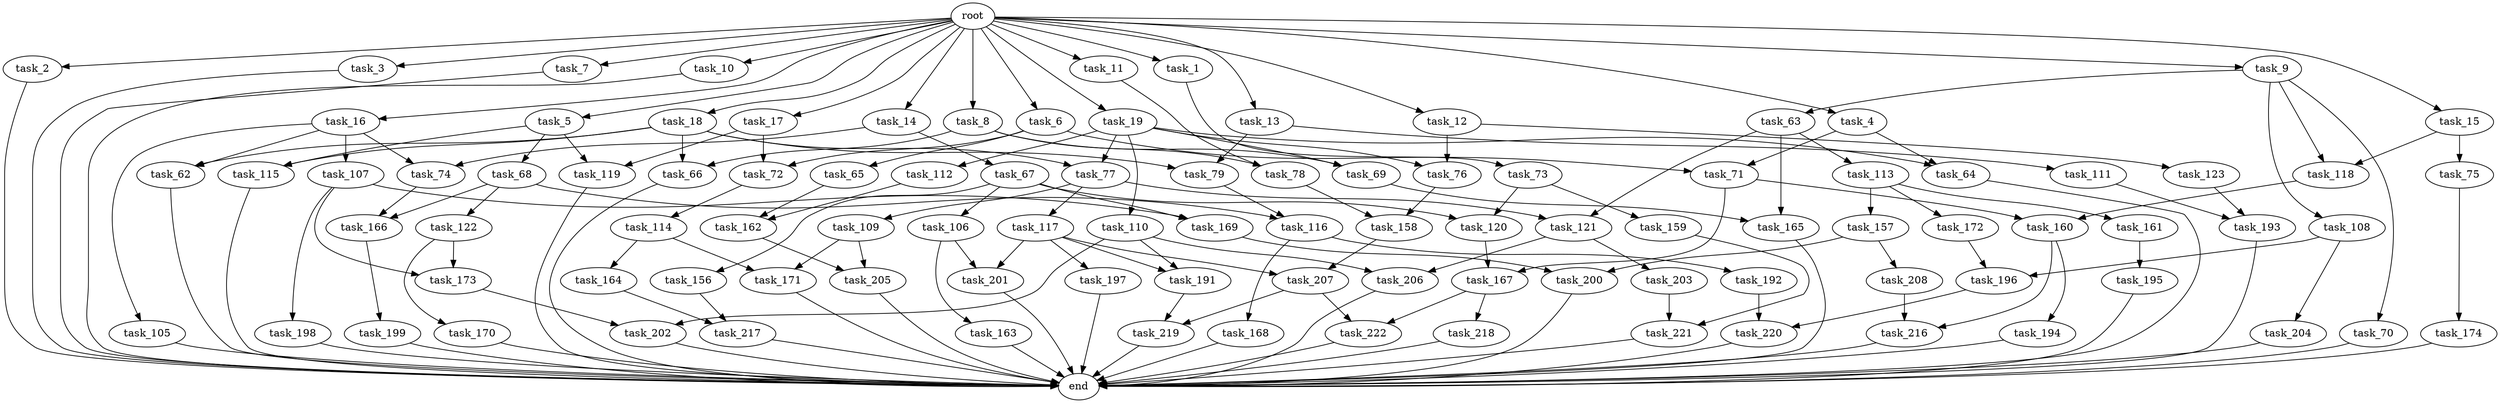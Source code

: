 digraph G {
  root [size="0.000000"];
  task_1 [size="2.048000"];
  task_2 [size="2.048000"];
  task_3 [size="2.048000"];
  task_4 [size="2.048000"];
  task_5 [size="2.048000"];
  task_6 [size="2.048000"];
  task_7 [size="2.048000"];
  task_8 [size="2.048000"];
  task_9 [size="2.048000"];
  task_10 [size="2.048000"];
  task_11 [size="2.048000"];
  task_12 [size="2.048000"];
  task_13 [size="2.048000"];
  task_14 [size="2.048000"];
  task_15 [size="2.048000"];
  task_16 [size="2.048000"];
  task_17 [size="2.048000"];
  task_18 [size="2.048000"];
  task_19 [size="2.048000"];
  task_62 [size="1683627180.032000"];
  task_63 [size="274877906.944000"];
  task_64 [size="584115552.256000"];
  task_65 [size="1099511627.776000"];
  task_66 [size="1941325217.792000"];
  task_67 [size="274877906.944000"];
  task_68 [size="274877906.944000"];
  task_69 [size="1529008357.376000"];
  task_70 [size="274877906.944000"];
  task_71 [size="1254130450.432000"];
  task_72 [size="1254130450.432000"];
  task_73 [size="841813590.016000"];
  task_74 [size="1116691496.960000"];
  task_75 [size="841813590.016000"];
  task_76 [size="1047972020.224000"];
  task_77 [size="1271310319.616000"];
  task_78 [size="2199023255.552000"];
  task_79 [size="1460288880.640000"];
  task_105 [size="841813590.016000"];
  task_106 [size="618475290.624000"];
  task_107 [size="841813590.016000"];
  task_108 [size="274877906.944000"];
  task_109 [size="618475290.624000"];
  task_110 [size="429496729.600000"];
  task_111 [size="618475290.624000"];
  task_112 [size="429496729.600000"];
  task_113 [size="1391569403.904000"];
  task_114 [size="274877906.944000"];
  task_115 [size="1116691496.960000"];
  task_116 [size="1047972020.224000"];
  task_117 [size="618475290.624000"];
  task_118 [size="1116691496.960000"];
  task_119 [size="429496729.600000"];
  task_120 [size="1717986918.400000"];
  task_121 [size="2010044694.528000"];
  task_122 [size="618475290.624000"];
  task_123 [size="618475290.624000"];
  task_156 [size="618475290.624000"];
  task_157 [size="1391569403.904000"];
  task_158 [size="2491081031.680000"];
  task_159 [size="1099511627.776000"];
  task_160 [size="223338299.392000"];
  task_161 [size="1391569403.904000"];
  task_162 [size="137438953.472000"];
  task_163 [size="1099511627.776000"];
  task_164 [size="618475290.624000"];
  task_165 [size="1666447310.848000"];
  task_166 [size="2010044694.528000"];
  task_167 [size="223338299.392000"];
  task_168 [size="841813590.016000"];
  task_169 [size="773094113.280000"];
  task_170 [size="1391569403.904000"];
  task_171 [size="2336462209.024000"];
  task_172 [size="1391569403.904000"];
  task_173 [size="1546188226.560000"];
  task_174 [size="68719476.736000"];
  task_191 [size="223338299.392000"];
  task_192 [size="841813590.016000"];
  task_193 [size="343597383.680000"];
  task_194 [size="1717986918.400000"];
  task_195 [size="841813590.016000"];
  task_196 [size="2559800508.416000"];
  task_197 [size="68719476.736000"];
  task_198 [size="154618822.656000"];
  task_199 [size="429496729.600000"];
  task_200 [size="3435973836.800000"];
  task_201 [size="1168231104.512000"];
  task_202 [size="429496729.600000"];
  task_203 [size="1391569403.904000"];
  task_204 [size="841813590.016000"];
  task_205 [size="2336462209.024000"];
  task_206 [size="1546188226.560000"];
  task_207 [size="223338299.392000"];
  task_208 [size="1717986918.400000"];
  task_216 [size="3435973836.800000"];
  task_217 [size="996432412.672000"];
  task_218 [size="429496729.600000"];
  task_219 [size="1271310319.616000"];
  task_220 [size="1047972020.224000"];
  task_221 [size="910533066.752000"];
  task_222 [size="1271310319.616000"];
  end [size="0.000000"];

  root -> task_1 [size="1.000000"];
  root -> task_2 [size="1.000000"];
  root -> task_3 [size="1.000000"];
  root -> task_4 [size="1.000000"];
  root -> task_5 [size="1.000000"];
  root -> task_6 [size="1.000000"];
  root -> task_7 [size="1.000000"];
  root -> task_8 [size="1.000000"];
  root -> task_9 [size="1.000000"];
  root -> task_10 [size="1.000000"];
  root -> task_11 [size="1.000000"];
  root -> task_12 [size="1.000000"];
  root -> task_13 [size="1.000000"];
  root -> task_14 [size="1.000000"];
  root -> task_15 [size="1.000000"];
  root -> task_16 [size="1.000000"];
  root -> task_17 [size="1.000000"];
  root -> task_18 [size="1.000000"];
  root -> task_19 [size="1.000000"];
  task_1 -> task_73 [size="411041792.000000"];
  task_2 -> end [size="1.000000"];
  task_3 -> end [size="1.000000"];
  task_4 -> task_64 [size="75497472.000000"];
  task_4 -> task_71 [size="75497472.000000"];
  task_5 -> task_68 [size="134217728.000000"];
  task_5 -> task_115 [size="134217728.000000"];
  task_5 -> task_119 [size="134217728.000000"];
  task_6 -> task_65 [size="536870912.000000"];
  task_6 -> task_71 [size="536870912.000000"];
  task_6 -> task_72 [size="536870912.000000"];
  task_7 -> end [size="1.000000"];
  task_8 -> task_66 [size="536870912.000000"];
  task_8 -> task_69 [size="536870912.000000"];
  task_8 -> task_78 [size="536870912.000000"];
  task_9 -> task_63 [size="134217728.000000"];
  task_9 -> task_70 [size="134217728.000000"];
  task_9 -> task_108 [size="134217728.000000"];
  task_9 -> task_118 [size="134217728.000000"];
  task_10 -> end [size="1.000000"];
  task_11 -> task_78 [size="536870912.000000"];
  task_12 -> task_76 [size="301989888.000000"];
  task_12 -> task_123 [size="301989888.000000"];
  task_13 -> task_79 [size="301989888.000000"];
  task_13 -> task_111 [size="301989888.000000"];
  task_14 -> task_67 [size="134217728.000000"];
  task_14 -> task_74 [size="134217728.000000"];
  task_15 -> task_75 [size="411041792.000000"];
  task_15 -> task_118 [size="411041792.000000"];
  task_16 -> task_62 [size="411041792.000000"];
  task_16 -> task_74 [size="411041792.000000"];
  task_16 -> task_105 [size="411041792.000000"];
  task_16 -> task_107 [size="411041792.000000"];
  task_17 -> task_72 [size="75497472.000000"];
  task_17 -> task_119 [size="75497472.000000"];
  task_18 -> task_62 [size="411041792.000000"];
  task_18 -> task_66 [size="411041792.000000"];
  task_18 -> task_77 [size="411041792.000000"];
  task_18 -> task_79 [size="411041792.000000"];
  task_18 -> task_115 [size="411041792.000000"];
  task_19 -> task_64 [size="209715200.000000"];
  task_19 -> task_69 [size="209715200.000000"];
  task_19 -> task_76 [size="209715200.000000"];
  task_19 -> task_77 [size="209715200.000000"];
  task_19 -> task_110 [size="209715200.000000"];
  task_19 -> task_112 [size="209715200.000000"];
  task_62 -> end [size="1.000000"];
  task_63 -> task_113 [size="679477248.000000"];
  task_63 -> task_121 [size="679477248.000000"];
  task_63 -> task_165 [size="679477248.000000"];
  task_64 -> end [size="1.000000"];
  task_65 -> task_162 [size="33554432.000000"];
  task_66 -> end [size="1.000000"];
  task_67 -> task_106 [size="301989888.000000"];
  task_67 -> task_120 [size="301989888.000000"];
  task_67 -> task_156 [size="301989888.000000"];
  task_67 -> task_169 [size="301989888.000000"];
  task_68 -> task_116 [size="301989888.000000"];
  task_68 -> task_122 [size="301989888.000000"];
  task_68 -> task_166 [size="301989888.000000"];
  task_69 -> task_165 [size="134217728.000000"];
  task_70 -> end [size="1.000000"];
  task_71 -> task_160 [size="33554432.000000"];
  task_71 -> task_167 [size="33554432.000000"];
  task_72 -> task_114 [size="134217728.000000"];
  task_73 -> task_120 [size="536870912.000000"];
  task_73 -> task_159 [size="536870912.000000"];
  task_74 -> task_166 [size="679477248.000000"];
  task_75 -> task_174 [size="33554432.000000"];
  task_76 -> task_158 [size="536870912.000000"];
  task_77 -> task_109 [size="301989888.000000"];
  task_77 -> task_117 [size="301989888.000000"];
  task_77 -> task_121 [size="301989888.000000"];
  task_78 -> task_158 [size="679477248.000000"];
  task_79 -> task_116 [size="209715200.000000"];
  task_105 -> end [size="1.000000"];
  task_106 -> task_163 [size="536870912.000000"];
  task_106 -> task_201 [size="536870912.000000"];
  task_107 -> task_169 [size="75497472.000000"];
  task_107 -> task_173 [size="75497472.000000"];
  task_107 -> task_198 [size="75497472.000000"];
  task_108 -> task_196 [size="411041792.000000"];
  task_108 -> task_204 [size="411041792.000000"];
  task_109 -> task_171 [size="838860800.000000"];
  task_109 -> task_205 [size="838860800.000000"];
  task_110 -> task_191 [size="75497472.000000"];
  task_110 -> task_202 [size="75497472.000000"];
  task_110 -> task_206 [size="75497472.000000"];
  task_111 -> task_193 [size="33554432.000000"];
  task_112 -> task_162 [size="33554432.000000"];
  task_113 -> task_157 [size="679477248.000000"];
  task_113 -> task_161 [size="679477248.000000"];
  task_113 -> task_172 [size="679477248.000000"];
  task_114 -> task_164 [size="301989888.000000"];
  task_114 -> task_171 [size="301989888.000000"];
  task_115 -> end [size="1.000000"];
  task_116 -> task_168 [size="411041792.000000"];
  task_116 -> task_192 [size="411041792.000000"];
  task_117 -> task_191 [size="33554432.000000"];
  task_117 -> task_197 [size="33554432.000000"];
  task_117 -> task_201 [size="33554432.000000"];
  task_117 -> task_207 [size="33554432.000000"];
  task_118 -> task_160 [size="75497472.000000"];
  task_119 -> end [size="1.000000"];
  task_120 -> task_167 [size="75497472.000000"];
  task_121 -> task_203 [size="679477248.000000"];
  task_121 -> task_206 [size="679477248.000000"];
  task_122 -> task_170 [size="679477248.000000"];
  task_122 -> task_173 [size="679477248.000000"];
  task_123 -> task_193 [size="134217728.000000"];
  task_156 -> task_217 [size="411041792.000000"];
  task_157 -> task_200 [size="838860800.000000"];
  task_157 -> task_208 [size="838860800.000000"];
  task_158 -> task_207 [size="75497472.000000"];
  task_159 -> task_221 [size="411041792.000000"];
  task_160 -> task_194 [size="838860800.000000"];
  task_160 -> task_216 [size="838860800.000000"];
  task_161 -> task_195 [size="411041792.000000"];
  task_162 -> task_205 [size="301989888.000000"];
  task_163 -> end [size="1.000000"];
  task_164 -> task_217 [size="75497472.000000"];
  task_165 -> end [size="1.000000"];
  task_166 -> task_199 [size="209715200.000000"];
  task_167 -> task_218 [size="209715200.000000"];
  task_167 -> task_222 [size="209715200.000000"];
  task_168 -> end [size="1.000000"];
  task_169 -> task_200 [size="838860800.000000"];
  task_170 -> end [size="1.000000"];
  task_171 -> end [size="1.000000"];
  task_172 -> task_196 [size="838860800.000000"];
  task_173 -> task_202 [size="134217728.000000"];
  task_174 -> end [size="1.000000"];
  task_191 -> task_219 [size="209715200.000000"];
  task_192 -> task_220 [size="209715200.000000"];
  task_193 -> end [size="1.000000"];
  task_194 -> end [size="1.000000"];
  task_195 -> end [size="1.000000"];
  task_196 -> task_220 [size="301989888.000000"];
  task_197 -> end [size="1.000000"];
  task_198 -> end [size="1.000000"];
  task_199 -> end [size="1.000000"];
  task_200 -> end [size="1.000000"];
  task_201 -> end [size="1.000000"];
  task_202 -> end [size="1.000000"];
  task_203 -> task_221 [size="33554432.000000"];
  task_204 -> end [size="1.000000"];
  task_205 -> end [size="1.000000"];
  task_206 -> end [size="1.000000"];
  task_207 -> task_219 [size="411041792.000000"];
  task_207 -> task_222 [size="411041792.000000"];
  task_208 -> task_216 [size="838860800.000000"];
  task_216 -> end [size="1.000000"];
  task_217 -> end [size="1.000000"];
  task_218 -> end [size="1.000000"];
  task_219 -> end [size="1.000000"];
  task_220 -> end [size="1.000000"];
  task_221 -> end [size="1.000000"];
  task_222 -> end [size="1.000000"];
}
